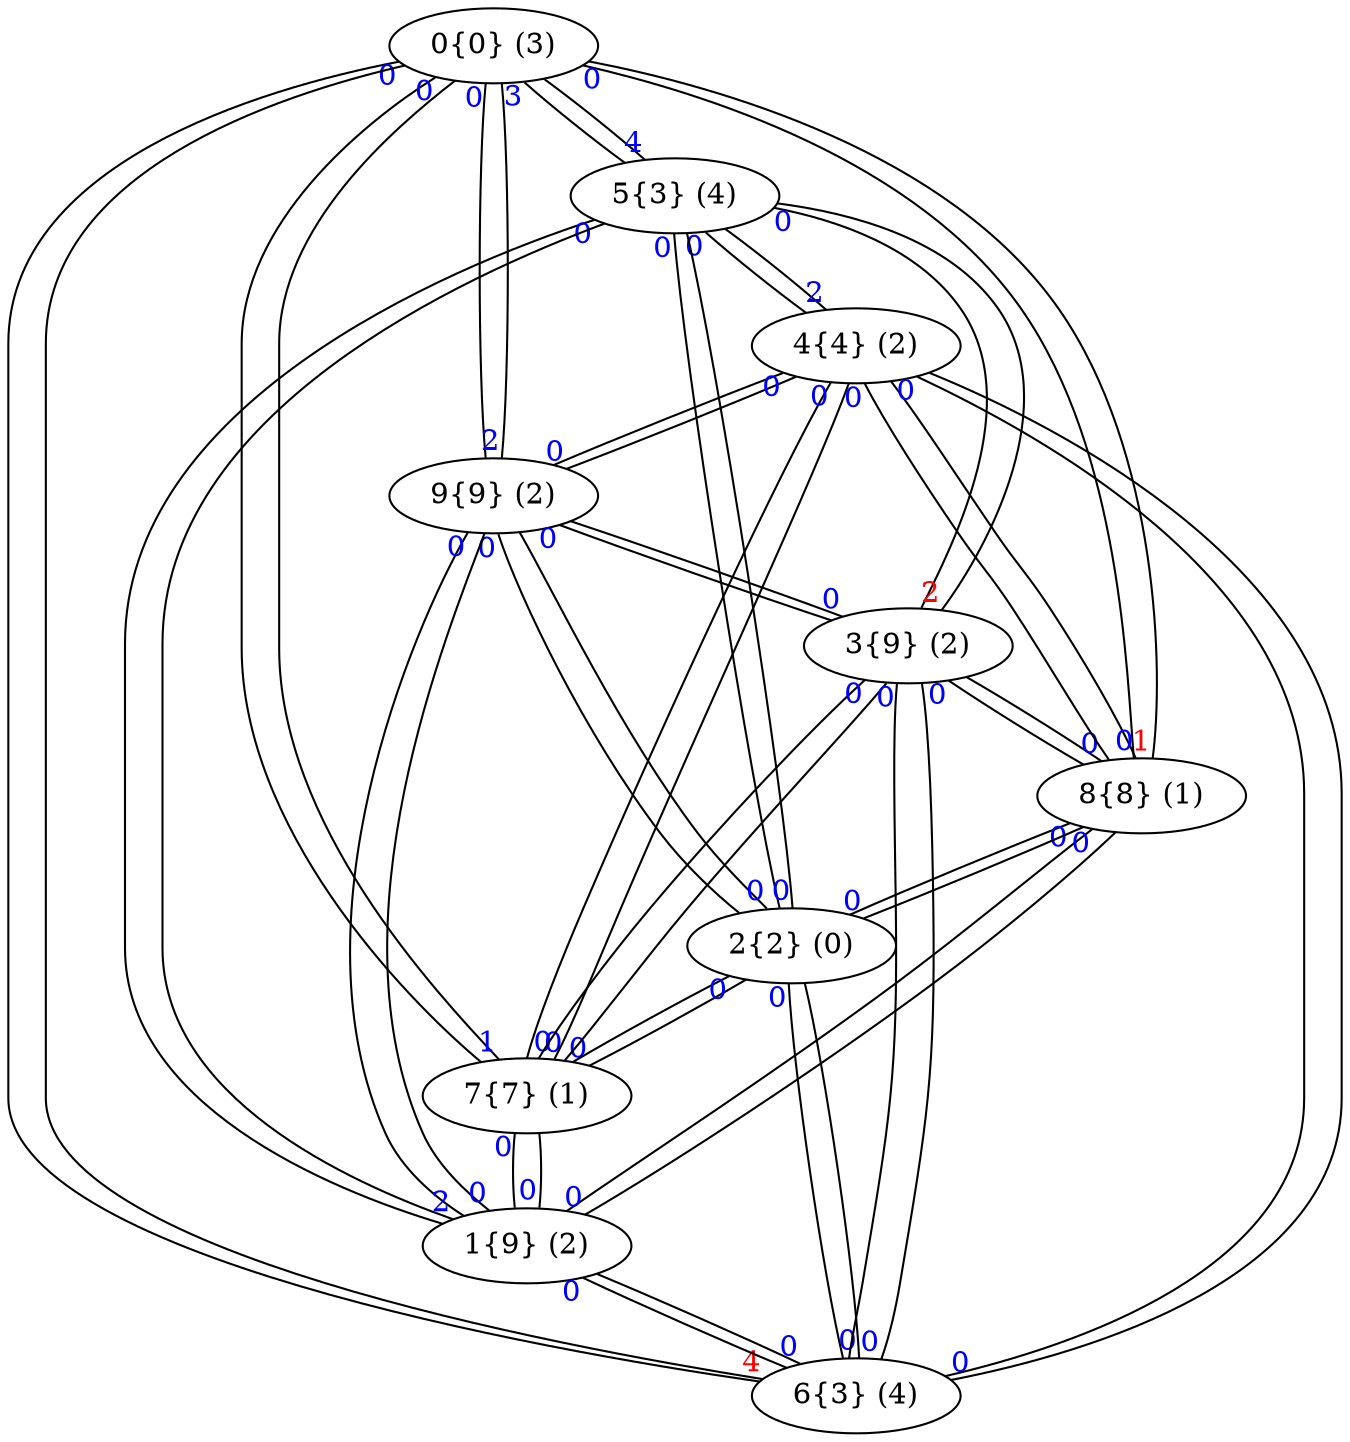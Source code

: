 graph G {
	0 [label = "0{0} (3)"]
		0 -- 5 [taillabel = "3" fontcolor = "blue"]
		0 -- 6 [taillabel = "0" fontcolor = "blue"]
		0 -- 7 [taillabel = "0" fontcolor = "blue"]
		0 -- 8 [taillabel = "0" fontcolor = "blue"]
		0 -- 9 [taillabel = "0" fontcolor = "blue"]
	1 [label = "1{9} (2)"]
		1 -- 5 [taillabel = "2" fontcolor = "blue"]
		1 -- 6 [taillabel = "0" fontcolor = "blue"]
		1 -- 7 [taillabel = "0" fontcolor = "blue"]
		1 -- 8 [taillabel = "0" fontcolor = "blue"]
		1 -- 9 [taillabel = "0" fontcolor = "blue"]
	2 [label = "2{2} (0)"]
		2 -- 5 [taillabel = "0" fontcolor = "blue"]
		2 -- 6 [taillabel = "0" fontcolor = "blue"]
		2 -- 7 [taillabel = "0" fontcolor = "blue"]
		2 -- 8 [taillabel = "0" fontcolor = "blue"]
		2 -- 9 [taillabel = "0" fontcolor = "blue"]
	3 [label = "3{9} (2)"]
		3 -- 5 [taillabel = "2" fontcolor = "red"]
		3 -- 6 [taillabel = "0" fontcolor = "blue"]
		3 -- 7 [taillabel = "0" fontcolor = "blue"]
		3 -- 8 [taillabel = "0" fontcolor = "blue"]
		3 -- 9 [taillabel = "0" fontcolor = "blue"]
	4 [label = "4{4} (2)"]
		4 -- 5 [taillabel = "2" fontcolor = "blue"]
		4 -- 6 [taillabel = "0" fontcolor = "blue"]
		4 -- 7 [taillabel = "0" fontcolor = "blue"]
		4 -- 8 [taillabel = "0" fontcolor = "blue"]
		4 -- 9 [taillabel = "0" fontcolor = "blue"]
	5 [label = "5{3} (4)"]
		5 -- 0 [taillabel = "4" fontcolor = "blue"]
		5 -- 1 [taillabel = "0" fontcolor = "blue"]
		5 -- 2 [taillabel = "0" fontcolor = "blue"]
		5 -- 3 [taillabel = "0" fontcolor = "blue"]
		5 -- 4 [taillabel = "0" fontcolor = "blue"]
	6 [label = "6{3} (4)"]
		6 -- 0 [taillabel = "4" fontcolor = "red"]
		6 -- 1 [taillabel = "0" fontcolor = "blue"]
		6 -- 2 [taillabel = "0" fontcolor = "blue"]
		6 -- 3 [taillabel = "0" fontcolor = "blue"]
		6 -- 4 [taillabel = "0" fontcolor = "blue"]
	7 [label = "7{7} (1)"]
		7 -- 0 [taillabel = "1" fontcolor = "blue"]
		7 -- 1 [taillabel = "0" fontcolor = "blue"]
		7 -- 2 [taillabel = "0" fontcolor = "blue"]
		7 -- 3 [taillabel = "0" fontcolor = "blue"]
		7 -- 4 [taillabel = "0" fontcolor = "blue"]
	8 [label = "8{8} (1)"]
		8 -- 0 [taillabel = "1" fontcolor = "red"]
		8 -- 1 [taillabel = "0" fontcolor = "blue"]
		8 -- 2 [taillabel = "0" fontcolor = "blue"]
		8 -- 3 [taillabel = "0" fontcolor = "blue"]
		8 -- 4 [taillabel = "0" fontcolor = "blue"]
	9 [label = "9{9} (2)"]
		9 -- 0 [taillabel = "2" fontcolor = "blue"]
		9 -- 1 [taillabel = "0" fontcolor = "blue"]
		9 -- 2 [taillabel = "0" fontcolor = "blue"]
		9 -- 3 [taillabel = "0" fontcolor = "blue"]
		9 -- 4 [taillabel = "0" fontcolor = "blue"]
	sep = 1
	overlap = false
	splines = true
}
